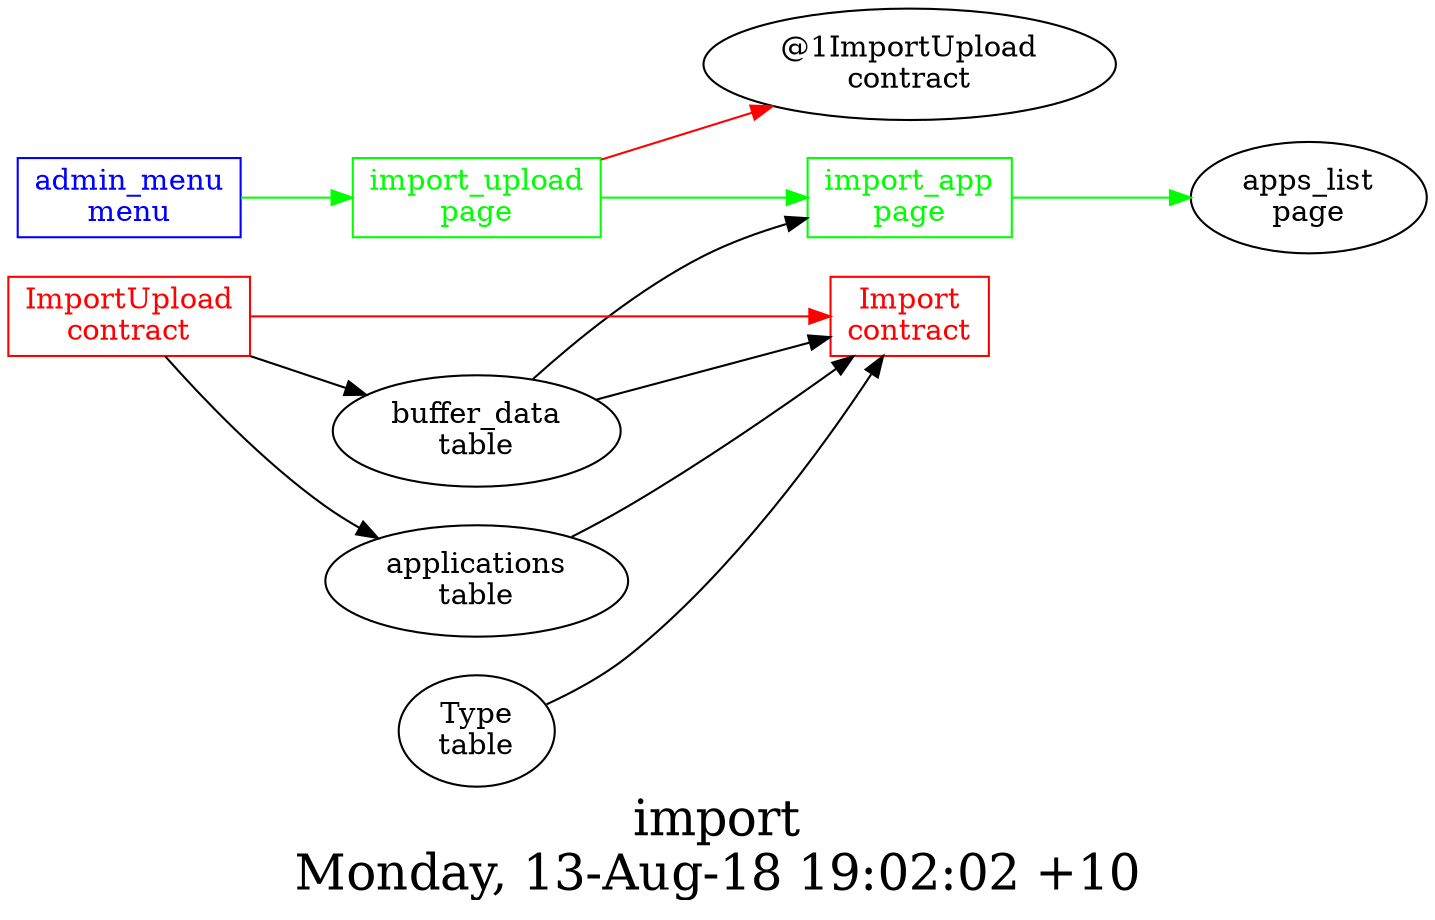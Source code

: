digraph G {
fontsize="24";
label="import\nMonday, 13-Aug-18 19:02:02 +10";
nojustify=true;
ordering=out;
rankdir=LR;
size="30";
"admin_menu\nmenu" -> "import_upload\npage"  [ color=green ]
"admin_menu\nmenu" [color=blue, fontcolor=blue, group=menus, shape=record];
"buffer_data\ntable" -> "import_app\npage"
"import_app\npage" -> "apps_list\npage"  [ color=green ]
"import_app\npage" [color=green, fontcolor=green, group=pages, shape=record];
"import_upload\npage" -> "@1ImportUpload\ncontract"  [ color=red ]
"import_upload\npage" -> "import_app\npage"  [ color=green ]
"import_upload\npage" [color=green, fontcolor=green, group=pages, shape=record];
"buffer_data\ntable" -> "Import\ncontract"
"applications\ntable" -> "Import\ncontract"
"Type\ntable" -> "Import\ncontract"
"Import\ncontract" [color=red, fontcolor=red, group=contracts, shape=record];
"ImportUpload\ncontract" -> "Import\ncontract"  [ color=red ]
"ImportUpload\ncontract" -> "buffer_data\ntable"  [ color="" ]
"ImportUpload\ncontract" -> "applications\ntable"  [ color="" ]
"ImportUpload\ncontract" [color=red, fontcolor=red, group=contracts, shape=record];
}
